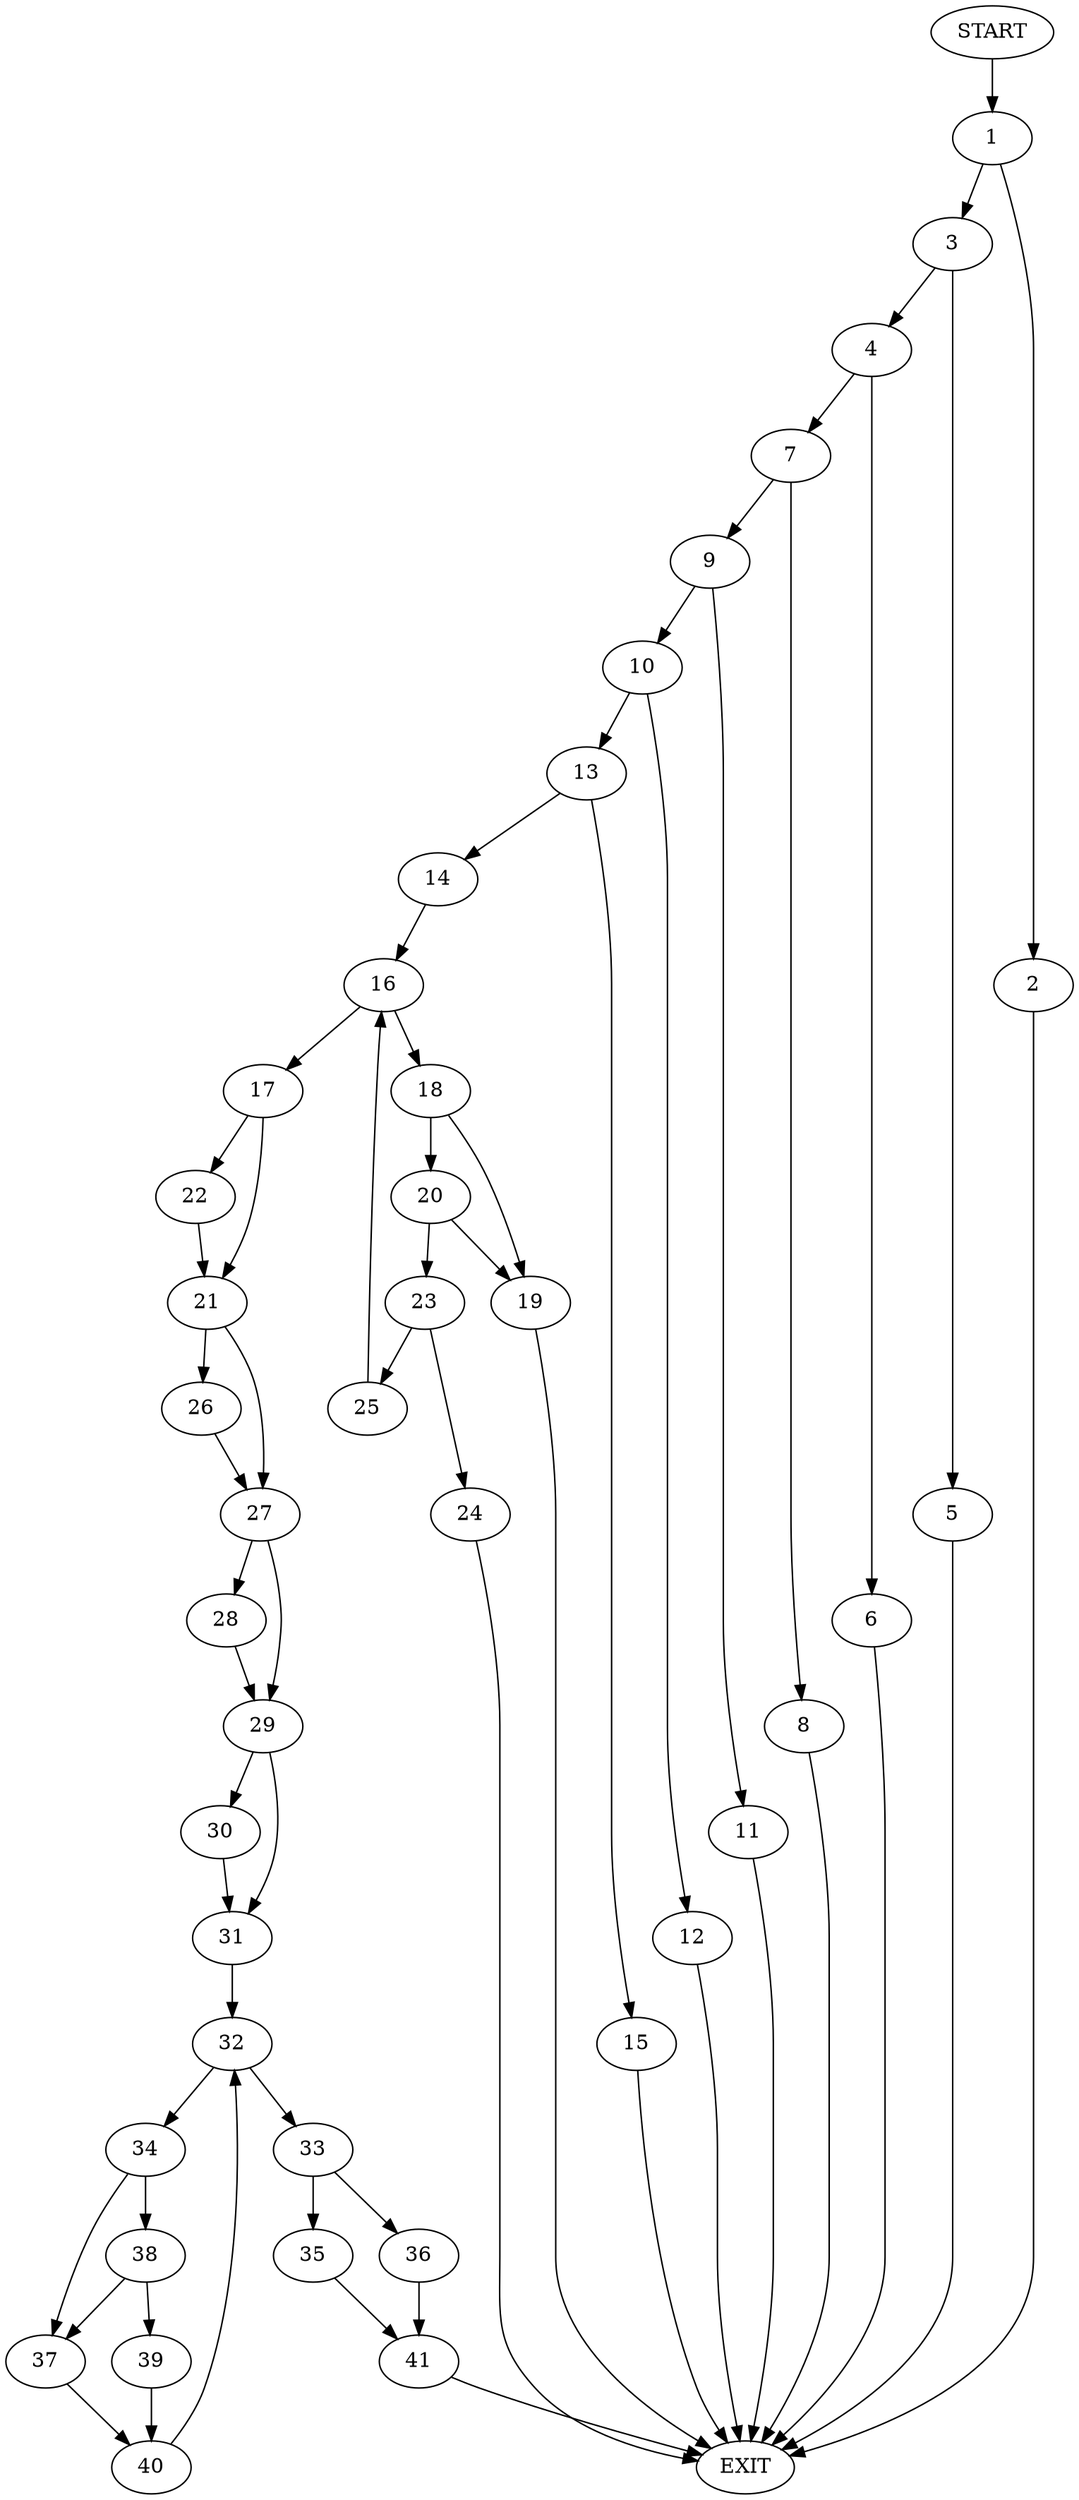 digraph {
0 [label="START"]
42 [label="EXIT"]
0 -> 1
1 -> 2
1 -> 3
2 -> 42
3 -> 4
3 -> 5
5 -> 42
4 -> 6
4 -> 7
6 -> 42
7 -> 8
7 -> 9
9 -> 10
9 -> 11
8 -> 42
10 -> 12
10 -> 13
11 -> 42
12 -> 42
13 -> 14
13 -> 15
14 -> 16
15 -> 42
16 -> 17
16 -> 18
18 -> 19
18 -> 20
17 -> 21
17 -> 22
20 -> 23
20 -> 19
19 -> 42
23 -> 24
23 -> 25
25 -> 16
24 -> 42
21 -> 26
21 -> 27
22 -> 21
26 -> 27
27 -> 28
27 -> 29
29 -> 30
29 -> 31
28 -> 29
31 -> 32
30 -> 31
32 -> 33
32 -> 34
33 -> 35
33 -> 36
34 -> 37
34 -> 38
38 -> 37
38 -> 39
37 -> 40
39 -> 40
40 -> 32
36 -> 41
35 -> 41
41 -> 42
}
